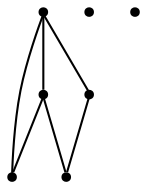 graph {
  node [shape=point,comment="{\"directed\":false,\"doi\":\"10.1007/978-3-030-92931-2_6\",\"figure\":\"1\"}"]

  v0 [pos="969.175237732471,345.0610085169607"]
  v1 [pos="889.9083961785549,402.64877168984094"]
  v2 [pos="938.8953870509949,251.8847702462"]
  v3 [pos="949.509565733129,480.35591799665906"]
  v4 [pos="810.6416182130564,345.0694020852269"]
  v5 [pos="840.9172720589645,251.8847702462"]
  v6 [pos="830.3072902123986,480.35998760551536"]

  v0 -- v1 [id="-4",pos="969.175237732471,345.0610085169607 889.9083961785549,402.64877168984094 889.9083961785549,402.64877168984094 889.9083961785549,402.64877168984094"]
  v0 -- v2 [id="-22",pos="969.175237732471,345.0610085169607 938.8953870509949,251.8847702462 938.8953870509949,251.8847702462 938.8953870509949,251.8847702462"]
  v4 -- v5 [id="-31",pos="810.6416182130564,345.0694020852269 840.9172720589645,251.8847702462 840.9172720589645,251.8847702462 840.9172720589645,251.8847702462"]
  v4 -- v0 [id="-42",pos="810.6416182130564,345.0694020852269 969.175237732471,345.0610085169607 969.175237732471,345.0610085169607 969.175237732471,345.0610085169607"]
  v4 -- v1 [id="-50",pos="810.6416182130564,345.0694020852269 889.9083961785549,402.64877168984094 889.9083961785549,402.64877168984094 889.9083961785549,402.64877168984094"]
  v5 -- v2 [id="-120",pos="840.9172720589645,251.8847702462 938.8953870509949,251.8847702462 938.8953870509949,251.8847702462 938.8953870509949,251.8847702462"]
}